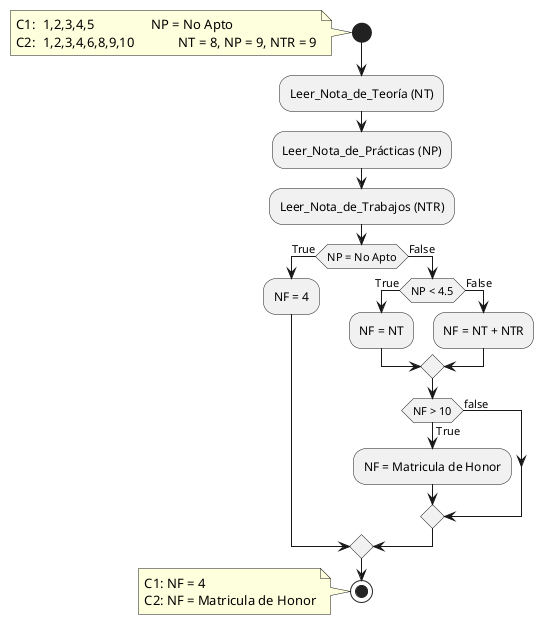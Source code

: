 @startuml
'https://plantuml.com/activity-diagram-beta

start
note
C1:	1,2,3,4,5			NP = No Apto
C2:	1,2,3,4,6,8,9,10 		NT = 8, NP = 9, NTR = 9
end note

:Leer_Nota_de_Teoría (NT);
:Leer_Nota_de_Prácticas (NP);
:Leer_Nota_de_Trabajos (NTR);

if (NP = No Apto) is (True) then
  :NF = 4;
else (False)
  if (NP < 4.5) is (True) then
    :NF = NT;
  else (False)
    :NF = NT + NTR;
  endif

  if (NF > 10) is (True) then
    :NF = Matricula de Honor;
    else(false);
  endif
endif

stop
note
C1: NF = 4
C2: NF = Matricula de Honor
end note

@enduml
